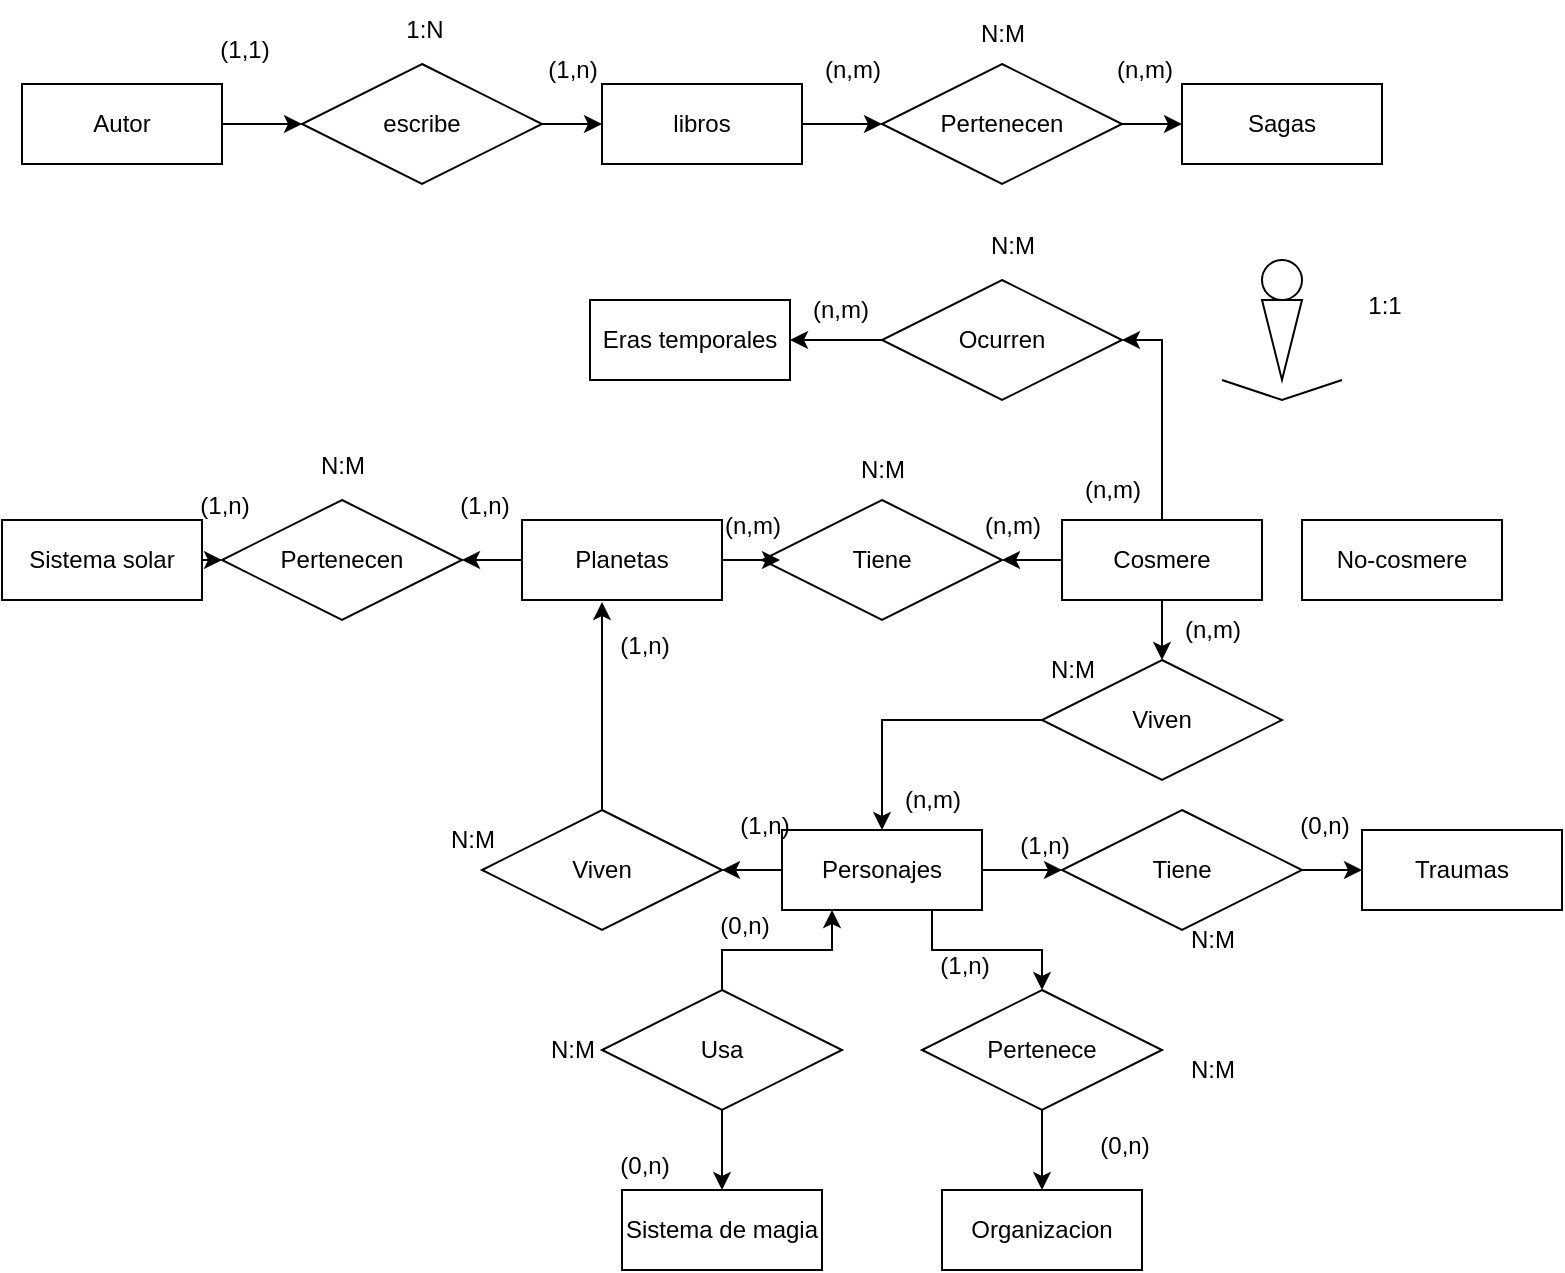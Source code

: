 <mxfile version="24.8.6">
  <diagram id="C5RBs43oDa-KdzZeNtuy" name="Page-1">
    <mxGraphModel dx="1434" dy="1909" grid="1" gridSize="10" guides="1" tooltips="1" connect="1" arrows="1" fold="1" page="1" pageScale="1" pageWidth="827" pageHeight="1169" math="0" shadow="0">
      <root>
        <mxCell id="WIyWlLk6GJQsqaUBKTNV-0" />
        <mxCell id="WIyWlLk6GJQsqaUBKTNV-1" parent="WIyWlLk6GJQsqaUBKTNV-0" />
        <mxCell id="c5kWWeNSlwgAFax96fd--3" value="" style="edgeStyle=orthogonalEdgeStyle;rounded=0;orthogonalLoop=1;jettySize=auto;html=1;" edge="1" parent="WIyWlLk6GJQsqaUBKTNV-1" source="c5kWWeNSlwgAFax96fd--0" target="c5kWWeNSlwgAFax96fd--1">
          <mxGeometry relative="1" as="geometry" />
        </mxCell>
        <mxCell id="c5kWWeNSlwgAFax96fd--0" value="Autor" style="whiteSpace=wrap;html=1;align=center;" vertex="1" parent="WIyWlLk6GJQsqaUBKTNV-1">
          <mxGeometry x="30" y="-8" width="100" height="40" as="geometry" />
        </mxCell>
        <mxCell id="c5kWWeNSlwgAFax96fd--4" value="" style="edgeStyle=orthogonalEdgeStyle;rounded=0;orthogonalLoop=1;jettySize=auto;html=1;" edge="1" parent="WIyWlLk6GJQsqaUBKTNV-1" source="c5kWWeNSlwgAFax96fd--1" target="c5kWWeNSlwgAFax96fd--2">
          <mxGeometry relative="1" as="geometry" />
        </mxCell>
        <mxCell id="c5kWWeNSlwgAFax96fd--1" value="escribe" style="shape=rhombus;perimeter=rhombusPerimeter;whiteSpace=wrap;html=1;align=center;" vertex="1" parent="WIyWlLk6GJQsqaUBKTNV-1">
          <mxGeometry x="170" y="-18" width="120" height="60" as="geometry" />
        </mxCell>
        <mxCell id="c5kWWeNSlwgAFax96fd--6" value="" style="edgeStyle=orthogonalEdgeStyle;rounded=0;orthogonalLoop=1;jettySize=auto;html=1;" edge="1" parent="WIyWlLk6GJQsqaUBKTNV-1" source="c5kWWeNSlwgAFax96fd--2" target="c5kWWeNSlwgAFax96fd--5">
          <mxGeometry relative="1" as="geometry" />
        </mxCell>
        <mxCell id="c5kWWeNSlwgAFax96fd--2" value="libros" style="whiteSpace=wrap;html=1;align=center;" vertex="1" parent="WIyWlLk6GJQsqaUBKTNV-1">
          <mxGeometry x="320" y="-8" width="100" height="40" as="geometry" />
        </mxCell>
        <mxCell id="c5kWWeNSlwgAFax96fd--8" style="edgeStyle=orthogonalEdgeStyle;rounded=0;orthogonalLoop=1;jettySize=auto;html=1;exitX=1;exitY=0.5;exitDx=0;exitDy=0;entryX=0;entryY=0.5;entryDx=0;entryDy=0;" edge="1" parent="WIyWlLk6GJQsqaUBKTNV-1" source="c5kWWeNSlwgAFax96fd--5" target="c5kWWeNSlwgAFax96fd--7">
          <mxGeometry relative="1" as="geometry" />
        </mxCell>
        <mxCell id="c5kWWeNSlwgAFax96fd--5" value="Pertenecen" style="shape=rhombus;perimeter=rhombusPerimeter;whiteSpace=wrap;html=1;align=center;" vertex="1" parent="WIyWlLk6GJQsqaUBKTNV-1">
          <mxGeometry x="460" y="-18" width="120" height="60" as="geometry" />
        </mxCell>
        <mxCell id="c5kWWeNSlwgAFax96fd--7" value="Sagas" style="whiteSpace=wrap;html=1;align=center;" vertex="1" parent="WIyWlLk6GJQsqaUBKTNV-1">
          <mxGeometry x="610" y="-8" width="100" height="40" as="geometry" />
        </mxCell>
        <mxCell id="c5kWWeNSlwgAFax96fd--9" value="" style="triangle;whiteSpace=wrap;html=1;rotation=90;" vertex="1" parent="WIyWlLk6GJQsqaUBKTNV-1">
          <mxGeometry x="640" y="110" width="40" height="20" as="geometry" />
        </mxCell>
        <mxCell id="c5kWWeNSlwgAFax96fd--10" value="" style="ellipse;whiteSpace=wrap;html=1;aspect=fixed;" vertex="1" parent="WIyWlLk6GJQsqaUBKTNV-1">
          <mxGeometry x="650" y="80" width="20" height="20" as="geometry" />
        </mxCell>
        <mxCell id="c5kWWeNSlwgAFax96fd--12" value="" style="endArrow=none;html=1;rounded=0;" edge="1" parent="WIyWlLk6GJQsqaUBKTNV-1">
          <mxGeometry width="50" height="50" relative="1" as="geometry">
            <mxPoint x="630" y="140" as="sourcePoint" />
            <mxPoint x="690" y="140" as="targetPoint" />
            <Array as="points">
              <mxPoint x="660" y="150" />
            </Array>
          </mxGeometry>
        </mxCell>
        <mxCell id="c5kWWeNSlwgAFax96fd--17" value="" style="edgeStyle=orthogonalEdgeStyle;rounded=0;orthogonalLoop=1;jettySize=auto;html=1;" edge="1" parent="WIyWlLk6GJQsqaUBKTNV-1" source="c5kWWeNSlwgAFax96fd--13" target="c5kWWeNSlwgAFax96fd--15">
          <mxGeometry relative="1" as="geometry" />
        </mxCell>
        <mxCell id="c5kWWeNSlwgAFax96fd--61" style="edgeStyle=orthogonalEdgeStyle;rounded=0;orthogonalLoop=1;jettySize=auto;html=1;exitX=0.5;exitY=0;exitDx=0;exitDy=0;entryX=1;entryY=0.5;entryDx=0;entryDy=0;" edge="1" parent="WIyWlLk6GJQsqaUBKTNV-1" source="c5kWWeNSlwgAFax96fd--13" target="c5kWWeNSlwgAFax96fd--60">
          <mxGeometry relative="1" as="geometry" />
        </mxCell>
        <mxCell id="c5kWWeNSlwgAFax96fd--72" style="edgeStyle=orthogonalEdgeStyle;rounded=0;orthogonalLoop=1;jettySize=auto;html=1;exitX=0.5;exitY=1;exitDx=0;exitDy=0;entryX=0.5;entryY=0;entryDx=0;entryDy=0;" edge="1" parent="WIyWlLk6GJQsqaUBKTNV-1" source="c5kWWeNSlwgAFax96fd--13" target="c5kWWeNSlwgAFax96fd--70">
          <mxGeometry relative="1" as="geometry" />
        </mxCell>
        <mxCell id="c5kWWeNSlwgAFax96fd--13" value="Cosmere" style="whiteSpace=wrap;html=1;align=center;" vertex="1" parent="WIyWlLk6GJQsqaUBKTNV-1">
          <mxGeometry x="550" y="210" width="100" height="40" as="geometry" />
        </mxCell>
        <mxCell id="c5kWWeNSlwgAFax96fd--14" value="No-cosmere" style="whiteSpace=wrap;html=1;align=center;" vertex="1" parent="WIyWlLk6GJQsqaUBKTNV-1">
          <mxGeometry x="670" y="210" width="100" height="40" as="geometry" />
        </mxCell>
        <mxCell id="c5kWWeNSlwgAFax96fd--15" value="Tiene" style="shape=rhombus;perimeter=rhombusPerimeter;whiteSpace=wrap;html=1;align=center;" vertex="1" parent="WIyWlLk6GJQsqaUBKTNV-1">
          <mxGeometry x="400" y="200" width="120" height="60" as="geometry" />
        </mxCell>
        <mxCell id="c5kWWeNSlwgAFax96fd--20" value="" style="edgeStyle=orthogonalEdgeStyle;rounded=0;orthogonalLoop=1;jettySize=auto;html=1;" edge="1" parent="WIyWlLk6GJQsqaUBKTNV-1" source="c5kWWeNSlwgAFax96fd--16" target="c5kWWeNSlwgAFax96fd--19">
          <mxGeometry relative="1" as="geometry" />
        </mxCell>
        <mxCell id="c5kWWeNSlwgAFax96fd--16" value="Planetas" style="whiteSpace=wrap;html=1;align=center;" vertex="1" parent="WIyWlLk6GJQsqaUBKTNV-1">
          <mxGeometry x="280" y="210" width="100" height="40" as="geometry" />
        </mxCell>
        <mxCell id="c5kWWeNSlwgAFax96fd--18" style="edgeStyle=orthogonalEdgeStyle;rounded=0;orthogonalLoop=1;jettySize=auto;html=1;exitX=1;exitY=0.5;exitDx=0;exitDy=0;entryX=0.075;entryY=0.5;entryDx=0;entryDy=0;entryPerimeter=0;" edge="1" parent="WIyWlLk6GJQsqaUBKTNV-1" source="c5kWWeNSlwgAFax96fd--16" target="c5kWWeNSlwgAFax96fd--15">
          <mxGeometry relative="1" as="geometry" />
        </mxCell>
        <mxCell id="c5kWWeNSlwgAFax96fd--19" value="Pertenecen" style="shape=rhombus;perimeter=rhombusPerimeter;whiteSpace=wrap;html=1;align=center;" vertex="1" parent="WIyWlLk6GJQsqaUBKTNV-1">
          <mxGeometry x="130" y="200" width="120" height="60" as="geometry" />
        </mxCell>
        <mxCell id="c5kWWeNSlwgAFax96fd--22" style="edgeStyle=orthogonalEdgeStyle;rounded=0;orthogonalLoop=1;jettySize=auto;html=1;exitX=1;exitY=0.5;exitDx=0;exitDy=0;entryX=0;entryY=0.5;entryDx=0;entryDy=0;" edge="1" parent="WIyWlLk6GJQsqaUBKTNV-1" source="c5kWWeNSlwgAFax96fd--21" target="c5kWWeNSlwgAFax96fd--19">
          <mxGeometry relative="1" as="geometry" />
        </mxCell>
        <mxCell id="c5kWWeNSlwgAFax96fd--21" value="Sistema solar" style="whiteSpace=wrap;html=1;align=center;" vertex="1" parent="WIyWlLk6GJQsqaUBKTNV-1">
          <mxGeometry x="20" y="210" width="100" height="40" as="geometry" />
        </mxCell>
        <mxCell id="c5kWWeNSlwgAFax96fd--27" style="edgeStyle=orthogonalEdgeStyle;rounded=0;orthogonalLoop=1;jettySize=auto;html=1;exitX=1;exitY=0.5;exitDx=0;exitDy=0;entryX=0;entryY=0.5;entryDx=0;entryDy=0;" edge="1" parent="WIyWlLk6GJQsqaUBKTNV-1" source="c5kWWeNSlwgAFax96fd--23" target="c5kWWeNSlwgAFax96fd--26">
          <mxGeometry relative="1" as="geometry" />
        </mxCell>
        <mxCell id="c5kWWeNSlwgAFax96fd--31" value="" style="edgeStyle=orthogonalEdgeStyle;rounded=0;orthogonalLoop=1;jettySize=auto;html=1;" edge="1" parent="WIyWlLk6GJQsqaUBKTNV-1" source="c5kWWeNSlwgAFax96fd--23" target="c5kWWeNSlwgAFax96fd--30">
          <mxGeometry relative="1" as="geometry" />
        </mxCell>
        <mxCell id="c5kWWeNSlwgAFax96fd--43" style="edgeStyle=orthogonalEdgeStyle;rounded=0;orthogonalLoop=1;jettySize=auto;html=1;exitX=0.75;exitY=1;exitDx=0;exitDy=0;entryX=0.5;entryY=0;entryDx=0;entryDy=0;" edge="1" parent="WIyWlLk6GJQsqaUBKTNV-1" source="c5kWWeNSlwgAFax96fd--23" target="c5kWWeNSlwgAFax96fd--42">
          <mxGeometry relative="1" as="geometry" />
        </mxCell>
        <mxCell id="c5kWWeNSlwgAFax96fd--23" value="Personajes" style="whiteSpace=wrap;html=1;align=center;" vertex="1" parent="WIyWlLk6GJQsqaUBKTNV-1">
          <mxGeometry x="410" y="365" width="100" height="40" as="geometry" />
        </mxCell>
        <mxCell id="c5kWWeNSlwgAFax96fd--29" style="edgeStyle=orthogonalEdgeStyle;rounded=0;orthogonalLoop=1;jettySize=auto;html=1;exitX=1;exitY=0.5;exitDx=0;exitDy=0;entryX=0;entryY=0.5;entryDx=0;entryDy=0;" edge="1" parent="WIyWlLk6GJQsqaUBKTNV-1" source="c5kWWeNSlwgAFax96fd--26" target="c5kWWeNSlwgAFax96fd--28">
          <mxGeometry relative="1" as="geometry" />
        </mxCell>
        <mxCell id="c5kWWeNSlwgAFax96fd--26" value="Tiene" style="shape=rhombus;perimeter=rhombusPerimeter;whiteSpace=wrap;html=1;align=center;" vertex="1" parent="WIyWlLk6GJQsqaUBKTNV-1">
          <mxGeometry x="550" y="355" width="120" height="60" as="geometry" />
        </mxCell>
        <mxCell id="c5kWWeNSlwgAFax96fd--28" value="Traumas" style="whiteSpace=wrap;html=1;align=center;" vertex="1" parent="WIyWlLk6GJQsqaUBKTNV-1">
          <mxGeometry x="700" y="365" width="100" height="40" as="geometry" />
        </mxCell>
        <mxCell id="c5kWWeNSlwgAFax96fd--30" value="Viven" style="shape=rhombus;perimeter=rhombusPerimeter;whiteSpace=wrap;html=1;align=center;" vertex="1" parent="WIyWlLk6GJQsqaUBKTNV-1">
          <mxGeometry x="260" y="355" width="120" height="60" as="geometry" />
        </mxCell>
        <mxCell id="c5kWWeNSlwgAFax96fd--33" style="edgeStyle=orthogonalEdgeStyle;rounded=0;orthogonalLoop=1;jettySize=auto;html=1;exitX=0.5;exitY=0;exitDx=0;exitDy=0;entryX=0.4;entryY=1.025;entryDx=0;entryDy=0;entryPerimeter=0;" edge="1" parent="WIyWlLk6GJQsqaUBKTNV-1" source="c5kWWeNSlwgAFax96fd--30" target="c5kWWeNSlwgAFax96fd--16">
          <mxGeometry relative="1" as="geometry" />
        </mxCell>
        <mxCell id="c5kWWeNSlwgAFax96fd--39" value="" style="edgeStyle=orthogonalEdgeStyle;rounded=0;orthogonalLoop=1;jettySize=auto;html=1;" edge="1" parent="WIyWlLk6GJQsqaUBKTNV-1" source="c5kWWeNSlwgAFax96fd--34" target="c5kWWeNSlwgAFax96fd--36">
          <mxGeometry relative="1" as="geometry" />
        </mxCell>
        <mxCell id="c5kWWeNSlwgAFax96fd--41" style="edgeStyle=orthogonalEdgeStyle;rounded=0;orthogonalLoop=1;jettySize=auto;html=1;exitX=0.5;exitY=0;exitDx=0;exitDy=0;entryX=0.25;entryY=1;entryDx=0;entryDy=0;" edge="1" parent="WIyWlLk6GJQsqaUBKTNV-1" source="c5kWWeNSlwgAFax96fd--34" target="c5kWWeNSlwgAFax96fd--23">
          <mxGeometry relative="1" as="geometry" />
        </mxCell>
        <mxCell id="c5kWWeNSlwgAFax96fd--34" value="Usa" style="shape=rhombus;perimeter=rhombusPerimeter;whiteSpace=wrap;html=1;align=center;" vertex="1" parent="WIyWlLk6GJQsqaUBKTNV-1">
          <mxGeometry x="320" y="445" width="120" height="60" as="geometry" />
        </mxCell>
        <mxCell id="c5kWWeNSlwgAFax96fd--36" value="Sistema de magia" style="whiteSpace=wrap;html=1;align=center;" vertex="1" parent="WIyWlLk6GJQsqaUBKTNV-1">
          <mxGeometry x="330" y="545" width="100" height="40" as="geometry" />
        </mxCell>
        <mxCell id="c5kWWeNSlwgAFax96fd--46" value="" style="edgeStyle=orthogonalEdgeStyle;rounded=0;orthogonalLoop=1;jettySize=auto;html=1;" edge="1" parent="WIyWlLk6GJQsqaUBKTNV-1" source="c5kWWeNSlwgAFax96fd--42" target="c5kWWeNSlwgAFax96fd--45">
          <mxGeometry relative="1" as="geometry" />
        </mxCell>
        <mxCell id="c5kWWeNSlwgAFax96fd--42" value="Pertenece" style="shape=rhombus;perimeter=rhombusPerimeter;whiteSpace=wrap;html=1;align=center;" vertex="1" parent="WIyWlLk6GJQsqaUBKTNV-1">
          <mxGeometry x="480" y="445" width="120" height="60" as="geometry" />
        </mxCell>
        <mxCell id="c5kWWeNSlwgAFax96fd--45" value="Organizacion" style="whiteSpace=wrap;html=1;align=center;" vertex="1" parent="WIyWlLk6GJQsqaUBKTNV-1">
          <mxGeometry x="490" y="545" width="100" height="40" as="geometry" />
        </mxCell>
        <mxCell id="c5kWWeNSlwgAFax96fd--48" value="Eras temporales" style="whiteSpace=wrap;html=1;align=center;" vertex="1" parent="WIyWlLk6GJQsqaUBKTNV-1">
          <mxGeometry x="314" y="100" width="100" height="40" as="geometry" />
        </mxCell>
        <mxCell id="c5kWWeNSlwgAFax96fd--49" value="(1,n)" style="text;html=1;align=center;verticalAlign=middle;resizable=0;points=[];autosize=1;strokeColor=none;fillColor=none;" vertex="1" parent="WIyWlLk6GJQsqaUBKTNV-1">
          <mxGeometry x="280" y="-30" width="50" height="30" as="geometry" />
        </mxCell>
        <mxCell id="c5kWWeNSlwgAFax96fd--50" value="(1,1)" style="text;html=1;align=center;verticalAlign=middle;resizable=0;points=[];autosize=1;strokeColor=none;fillColor=none;" vertex="1" parent="WIyWlLk6GJQsqaUBKTNV-1">
          <mxGeometry x="116" y="-40" width="50" height="30" as="geometry" />
        </mxCell>
        <mxCell id="c5kWWeNSlwgAFax96fd--51" value="1:N" style="text;html=1;align=center;verticalAlign=middle;resizable=0;points=[];autosize=1;strokeColor=none;fillColor=none;" vertex="1" parent="WIyWlLk6GJQsqaUBKTNV-1">
          <mxGeometry x="211" y="-50" width="40" height="30" as="geometry" />
        </mxCell>
        <mxCell id="c5kWWeNSlwgAFax96fd--52" value="(n,m)" style="text;html=1;align=center;verticalAlign=middle;resizable=0;points=[];autosize=1;strokeColor=none;fillColor=none;" vertex="1" parent="WIyWlLk6GJQsqaUBKTNV-1">
          <mxGeometry x="566" y="-30" width="50" height="30" as="geometry" />
        </mxCell>
        <mxCell id="c5kWWeNSlwgAFax96fd--53" value="(n,m)" style="text;html=1;align=center;verticalAlign=middle;resizable=0;points=[];autosize=1;strokeColor=none;fillColor=none;" vertex="1" parent="WIyWlLk6GJQsqaUBKTNV-1">
          <mxGeometry x="420" y="-30" width="50" height="30" as="geometry" />
        </mxCell>
        <mxCell id="c5kWWeNSlwgAFax96fd--54" value="1:1" style="text;html=1;align=center;verticalAlign=middle;resizable=0;points=[];autosize=1;strokeColor=none;fillColor=none;" vertex="1" parent="WIyWlLk6GJQsqaUBKTNV-1">
          <mxGeometry x="691" y="88" width="40" height="30" as="geometry" />
        </mxCell>
        <mxCell id="c5kWWeNSlwgAFax96fd--55" value="N:M" style="text;html=1;align=center;verticalAlign=middle;resizable=0;points=[];autosize=1;strokeColor=none;fillColor=none;" vertex="1" parent="WIyWlLk6GJQsqaUBKTNV-1">
          <mxGeometry x="495" y="-48" width="50" height="30" as="geometry" />
        </mxCell>
        <mxCell id="c5kWWeNSlwgAFax96fd--57" value="(n,m)" style="text;html=1;align=center;verticalAlign=middle;resizable=0;points=[];autosize=1;strokeColor=none;fillColor=none;" vertex="1" parent="WIyWlLk6GJQsqaUBKTNV-1">
          <mxGeometry x="370" y="198" width="50" height="30" as="geometry" />
        </mxCell>
        <mxCell id="c5kWWeNSlwgAFax96fd--58" value="(n,m)" style="text;html=1;align=center;verticalAlign=middle;resizable=0;points=[];autosize=1;strokeColor=none;fillColor=none;" vertex="1" parent="WIyWlLk6GJQsqaUBKTNV-1">
          <mxGeometry x="500" y="198" width="50" height="30" as="geometry" />
        </mxCell>
        <mxCell id="c5kWWeNSlwgAFax96fd--62" value="" style="edgeStyle=orthogonalEdgeStyle;rounded=0;orthogonalLoop=1;jettySize=auto;html=1;" edge="1" parent="WIyWlLk6GJQsqaUBKTNV-1" source="c5kWWeNSlwgAFax96fd--60" target="c5kWWeNSlwgAFax96fd--48">
          <mxGeometry relative="1" as="geometry" />
        </mxCell>
        <mxCell id="c5kWWeNSlwgAFax96fd--60" value="Ocurren" style="shape=rhombus;perimeter=rhombusPerimeter;whiteSpace=wrap;html=1;align=center;" vertex="1" parent="WIyWlLk6GJQsqaUBKTNV-1">
          <mxGeometry x="460" y="90" width="120" height="60" as="geometry" />
        </mxCell>
        <mxCell id="c5kWWeNSlwgAFax96fd--63" value="(n,m)" style="text;html=1;align=center;verticalAlign=middle;resizable=0;points=[];autosize=1;strokeColor=none;fillColor=none;" vertex="1" parent="WIyWlLk6GJQsqaUBKTNV-1">
          <mxGeometry x="414" y="90" width="50" height="30" as="geometry" />
        </mxCell>
        <mxCell id="c5kWWeNSlwgAFax96fd--64" value="(n,m)" style="text;html=1;align=center;verticalAlign=middle;resizable=0;points=[];autosize=1;strokeColor=none;fillColor=none;" vertex="1" parent="WIyWlLk6GJQsqaUBKTNV-1">
          <mxGeometry x="550" y="180" width="50" height="30" as="geometry" />
        </mxCell>
        <mxCell id="c5kWWeNSlwgAFax96fd--65" value="N:M" style="text;html=1;align=center;verticalAlign=middle;resizable=0;points=[];autosize=1;strokeColor=none;fillColor=none;" vertex="1" parent="WIyWlLk6GJQsqaUBKTNV-1">
          <mxGeometry x="500" y="58" width="50" height="30" as="geometry" />
        </mxCell>
        <mxCell id="c5kWWeNSlwgAFax96fd--66" value="N:M" style="text;html=1;align=center;verticalAlign=middle;resizable=0;points=[];autosize=1;strokeColor=none;fillColor=none;" vertex="1" parent="WIyWlLk6GJQsqaUBKTNV-1">
          <mxGeometry x="435" y="170" width="50" height="30" as="geometry" />
        </mxCell>
        <mxCell id="c5kWWeNSlwgAFax96fd--67" value="(1,n)" style="text;html=1;align=center;verticalAlign=middle;resizable=0;points=[];autosize=1;strokeColor=none;fillColor=none;" vertex="1" parent="WIyWlLk6GJQsqaUBKTNV-1">
          <mxGeometry x="106" y="188" width="50" height="30" as="geometry" />
        </mxCell>
        <mxCell id="c5kWWeNSlwgAFax96fd--68" value="(1,n)" style="text;html=1;align=center;verticalAlign=middle;resizable=0;points=[];autosize=1;strokeColor=none;fillColor=none;" vertex="1" parent="WIyWlLk6GJQsqaUBKTNV-1">
          <mxGeometry x="236" y="188" width="50" height="30" as="geometry" />
        </mxCell>
        <mxCell id="c5kWWeNSlwgAFax96fd--69" value="N:M" style="text;html=1;align=center;verticalAlign=middle;resizable=0;points=[];autosize=1;strokeColor=none;fillColor=none;" vertex="1" parent="WIyWlLk6GJQsqaUBKTNV-1">
          <mxGeometry x="165" y="168" width="50" height="30" as="geometry" />
        </mxCell>
        <mxCell id="c5kWWeNSlwgAFax96fd--71" style="edgeStyle=orthogonalEdgeStyle;rounded=0;orthogonalLoop=1;jettySize=auto;html=1;exitX=0;exitY=0.5;exitDx=0;exitDy=0;entryX=0.5;entryY=0;entryDx=0;entryDy=0;" edge="1" parent="WIyWlLk6GJQsqaUBKTNV-1" source="c5kWWeNSlwgAFax96fd--70" target="c5kWWeNSlwgAFax96fd--23">
          <mxGeometry relative="1" as="geometry" />
        </mxCell>
        <mxCell id="c5kWWeNSlwgAFax96fd--70" value="Viven" style="shape=rhombus;perimeter=rhombusPerimeter;whiteSpace=wrap;html=1;align=center;" vertex="1" parent="WIyWlLk6GJQsqaUBKTNV-1">
          <mxGeometry x="540" y="280" width="120" height="60" as="geometry" />
        </mxCell>
        <mxCell id="c5kWWeNSlwgAFax96fd--74" value="(n,m)" style="text;html=1;align=center;verticalAlign=middle;resizable=0;points=[];autosize=1;strokeColor=none;fillColor=none;" vertex="1" parent="WIyWlLk6GJQsqaUBKTNV-1">
          <mxGeometry x="460" y="335" width="50" height="30" as="geometry" />
        </mxCell>
        <mxCell id="c5kWWeNSlwgAFax96fd--75" value="(n,m)" style="text;html=1;align=center;verticalAlign=middle;resizable=0;points=[];autosize=1;strokeColor=none;fillColor=none;" vertex="1" parent="WIyWlLk6GJQsqaUBKTNV-1">
          <mxGeometry x="600" y="250" width="50" height="30" as="geometry" />
        </mxCell>
        <mxCell id="c5kWWeNSlwgAFax96fd--76" value="N:M" style="text;html=1;align=center;verticalAlign=middle;resizable=0;points=[];autosize=1;strokeColor=none;fillColor=none;" vertex="1" parent="WIyWlLk6GJQsqaUBKTNV-1">
          <mxGeometry x="530" y="270" width="50" height="30" as="geometry" />
        </mxCell>
        <mxCell id="c5kWWeNSlwgAFax96fd--77" value="(1,n)" style="text;html=1;align=center;verticalAlign=middle;resizable=0;points=[];autosize=1;strokeColor=none;fillColor=none;" vertex="1" parent="WIyWlLk6GJQsqaUBKTNV-1">
          <mxGeometry x="316" y="258" width="50" height="30" as="geometry" />
        </mxCell>
        <mxCell id="c5kWWeNSlwgAFax96fd--78" value="(1,n)" style="text;html=1;align=center;verticalAlign=middle;resizable=0;points=[];autosize=1;strokeColor=none;fillColor=none;" vertex="1" parent="WIyWlLk6GJQsqaUBKTNV-1">
          <mxGeometry x="376" y="348" width="50" height="30" as="geometry" />
        </mxCell>
        <mxCell id="c5kWWeNSlwgAFax96fd--79" value="N:M" style="text;html=1;align=center;verticalAlign=middle;resizable=0;points=[];autosize=1;strokeColor=none;fillColor=none;" vertex="1" parent="WIyWlLk6GJQsqaUBKTNV-1">
          <mxGeometry x="230" y="355" width="50" height="30" as="geometry" />
        </mxCell>
        <mxCell id="c5kWWeNSlwgAFax96fd--80" value="(0,n)" style="text;html=1;align=center;verticalAlign=middle;resizable=0;points=[];autosize=1;strokeColor=none;fillColor=none;" vertex="1" parent="WIyWlLk6GJQsqaUBKTNV-1">
          <mxGeometry x="656" y="348" width="50" height="30" as="geometry" />
        </mxCell>
        <mxCell id="c5kWWeNSlwgAFax96fd--81" value="(1,n)" style="text;html=1;align=center;verticalAlign=middle;resizable=0;points=[];autosize=1;strokeColor=none;fillColor=none;" vertex="1" parent="WIyWlLk6GJQsqaUBKTNV-1">
          <mxGeometry x="516" y="358" width="50" height="30" as="geometry" />
        </mxCell>
        <mxCell id="c5kWWeNSlwgAFax96fd--82" value="N:M" style="text;html=1;align=center;verticalAlign=middle;resizable=0;points=[];autosize=1;strokeColor=none;fillColor=none;" vertex="1" parent="WIyWlLk6GJQsqaUBKTNV-1">
          <mxGeometry x="600" y="405" width="50" height="30" as="geometry" />
        </mxCell>
        <mxCell id="c5kWWeNSlwgAFax96fd--83" value="(0,n)" style="text;html=1;align=center;verticalAlign=middle;resizable=0;points=[];autosize=1;strokeColor=none;fillColor=none;" vertex="1" parent="WIyWlLk6GJQsqaUBKTNV-1">
          <mxGeometry x="316" y="518" width="50" height="30" as="geometry" />
        </mxCell>
        <mxCell id="c5kWWeNSlwgAFax96fd--84" value="(0,n)" style="text;html=1;align=center;verticalAlign=middle;resizable=0;points=[];autosize=1;strokeColor=none;fillColor=none;" vertex="1" parent="WIyWlLk6GJQsqaUBKTNV-1">
          <mxGeometry x="366" y="398" width="50" height="30" as="geometry" />
        </mxCell>
        <mxCell id="c5kWWeNSlwgAFax96fd--85" value="N:M" style="text;html=1;align=center;verticalAlign=middle;resizable=0;points=[];autosize=1;strokeColor=none;fillColor=none;" vertex="1" parent="WIyWlLk6GJQsqaUBKTNV-1">
          <mxGeometry x="280" y="460" width="50" height="30" as="geometry" />
        </mxCell>
        <mxCell id="c5kWWeNSlwgAFax96fd--86" value="(0,n)" style="text;html=1;align=center;verticalAlign=middle;resizable=0;points=[];autosize=1;strokeColor=none;fillColor=none;" vertex="1" parent="WIyWlLk6GJQsqaUBKTNV-1">
          <mxGeometry x="556" y="508" width="50" height="30" as="geometry" />
        </mxCell>
        <mxCell id="c5kWWeNSlwgAFax96fd--87" value="(1,n)" style="text;html=1;align=center;verticalAlign=middle;resizable=0;points=[];autosize=1;strokeColor=none;fillColor=none;" vertex="1" parent="WIyWlLk6GJQsqaUBKTNV-1">
          <mxGeometry x="476" y="418" width="50" height="30" as="geometry" />
        </mxCell>
        <mxCell id="c5kWWeNSlwgAFax96fd--88" value="N:M" style="text;html=1;align=center;verticalAlign=middle;resizable=0;points=[];autosize=1;strokeColor=none;fillColor=none;" vertex="1" parent="WIyWlLk6GJQsqaUBKTNV-1">
          <mxGeometry x="600" y="470" width="50" height="30" as="geometry" />
        </mxCell>
      </root>
    </mxGraphModel>
  </diagram>
</mxfile>
